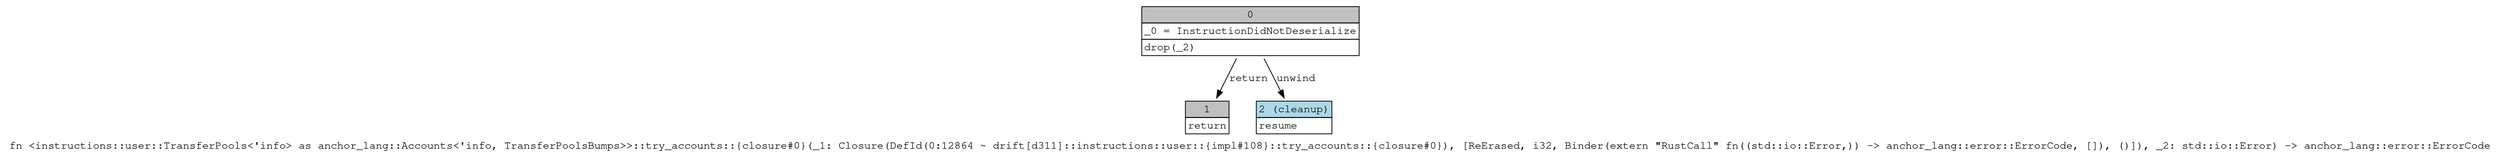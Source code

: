 digraph Mir_0_12864 {
    graph [fontname="Courier, monospace"];
    node [fontname="Courier, monospace"];
    edge [fontname="Courier, monospace"];
    label=<fn &lt;instructions::user::TransferPools&lt;'info&gt; as anchor_lang::Accounts&lt;'info, TransferPoolsBumps&gt;&gt;::try_accounts::{closure#0}(_1: Closure(DefId(0:12864 ~ drift[d311]::instructions::user::{impl#108}::try_accounts::{closure#0}), [ReErased, i32, Binder(extern &quot;RustCall&quot; fn((std::io::Error,)) -&gt; anchor_lang::error::ErrorCode, []), ()]), _2: std::io::Error) -&gt; anchor_lang::error::ErrorCode<br align="left"/>>;
    bb0__0_12864 [shape="none", label=<<table border="0" cellborder="1" cellspacing="0"><tr><td bgcolor="gray" align="center" colspan="1">0</td></tr><tr><td align="left" balign="left">_0 = InstructionDidNotDeserialize<br/></td></tr><tr><td align="left">drop(_2)</td></tr></table>>];
    bb1__0_12864 [shape="none", label=<<table border="0" cellborder="1" cellspacing="0"><tr><td bgcolor="gray" align="center" colspan="1">1</td></tr><tr><td align="left">return</td></tr></table>>];
    bb2__0_12864 [shape="none", label=<<table border="0" cellborder="1" cellspacing="0"><tr><td bgcolor="lightblue" align="center" colspan="1">2 (cleanup)</td></tr><tr><td align="left">resume</td></tr></table>>];
    bb0__0_12864 -> bb1__0_12864 [label="return"];
    bb0__0_12864 -> bb2__0_12864 [label="unwind"];
}
